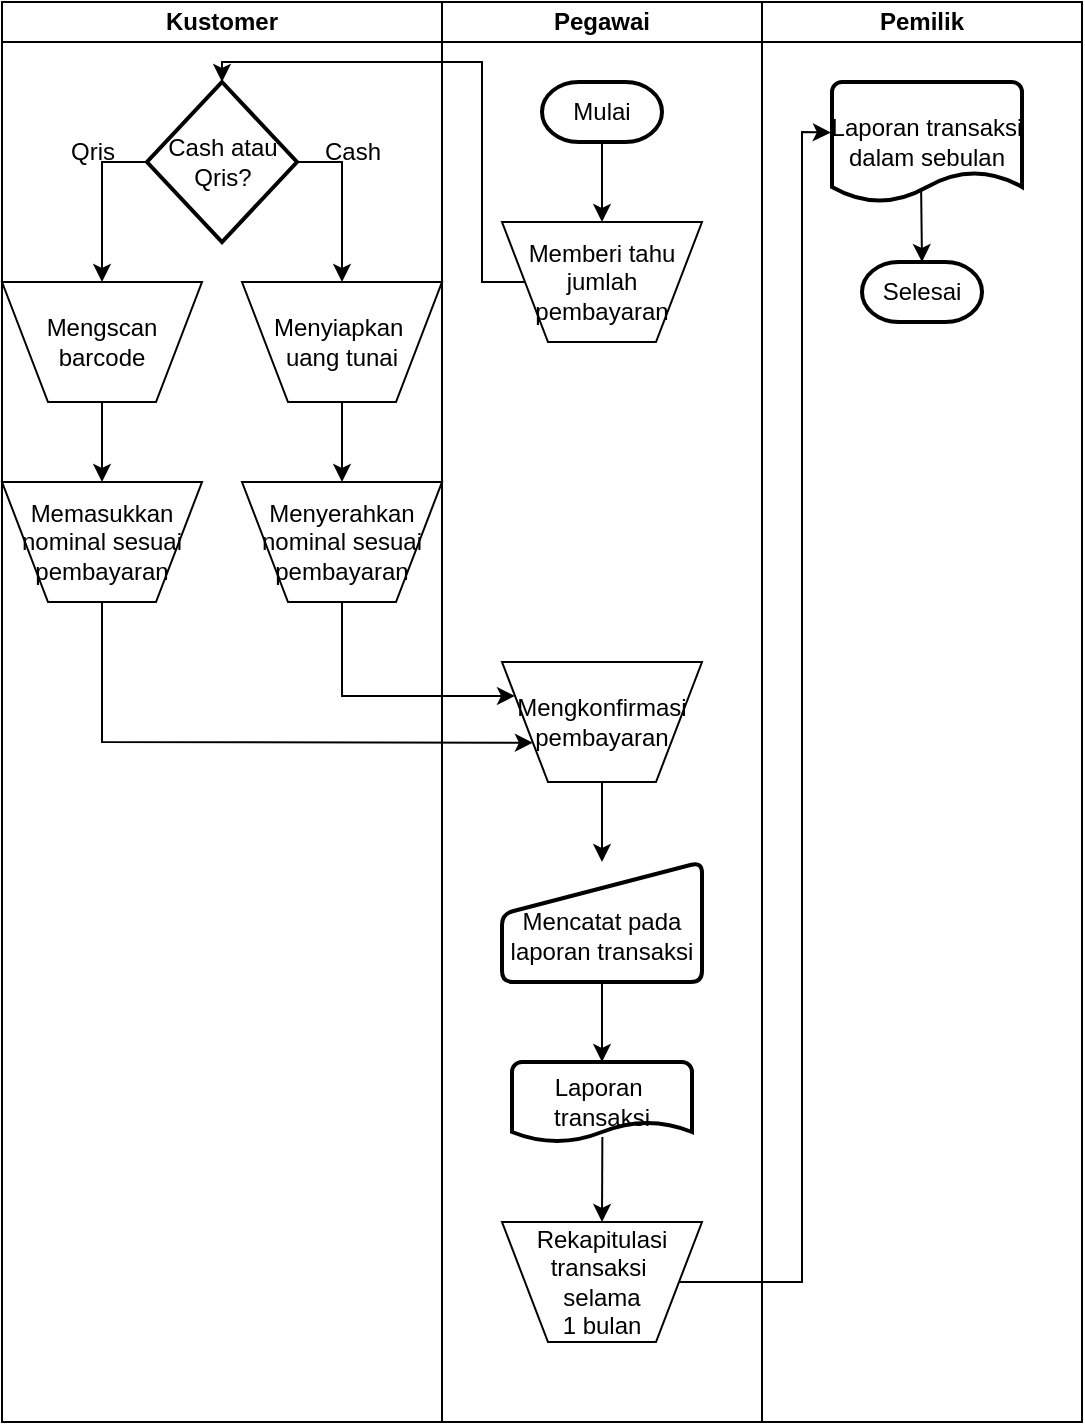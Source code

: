 <mxfile version="26.2.12">
  <diagram name="Halaman-1" id="53NzlIb66p48HWIZmDow">
    <mxGraphModel dx="1961" dy="874" grid="1" gridSize="10" guides="1" tooltips="1" connect="1" arrows="1" fold="1" page="1" pageScale="1" pageWidth="827" pageHeight="1169" math="0" shadow="0">
      <root>
        <mxCell id="0" />
        <mxCell id="1" parent="0" />
        <mxCell id="CA5rDPgPTIMSxNsrrpsZ-1" value="Kustomer" style="swimlane;startSize=20;whiteSpace=wrap;html=1;" vertex="1" parent="1">
          <mxGeometry x="20" y="40" width="220" height="710" as="geometry" />
        </mxCell>
        <mxCell id="CA5rDPgPTIMSxNsrrpsZ-4" value="Cash atau&lt;div&gt;Qris?&lt;/div&gt;" style="strokeWidth=2;html=1;shape=mxgraph.flowchart.decision;whiteSpace=wrap;" vertex="1" parent="CA5rDPgPTIMSxNsrrpsZ-1">
          <mxGeometry x="72.5" y="40" width="75" height="80" as="geometry" />
        </mxCell>
        <mxCell id="CA5rDPgPTIMSxNsrrpsZ-25" value="Mengscan&lt;div&gt;barcode&lt;/div&gt;" style="verticalLabelPosition=middle;verticalAlign=middle;html=1;shape=trapezoid;perimeter=trapezoidPerimeter;whiteSpace=wrap;size=0.23;arcSize=10;flipV=1;labelPosition=center;align=center;" vertex="1" parent="CA5rDPgPTIMSxNsrrpsZ-1">
          <mxGeometry y="140" width="100" height="60" as="geometry" />
        </mxCell>
        <mxCell id="CA5rDPgPTIMSxNsrrpsZ-21" value="Menyiapkan&amp;nbsp;&lt;div&gt;uang tunai&lt;/div&gt;" style="verticalLabelPosition=middle;verticalAlign=middle;html=1;shape=trapezoid;perimeter=trapezoidPerimeter;whiteSpace=wrap;size=0.23;arcSize=10;flipV=1;labelPosition=center;align=center;" vertex="1" parent="CA5rDPgPTIMSxNsrrpsZ-1">
          <mxGeometry x="120" y="140" width="100" height="60" as="geometry" />
        </mxCell>
        <mxCell id="CA5rDPgPTIMSxNsrrpsZ-26" value="" style="endArrow=classic;html=1;rounded=0;exitX=0;exitY=0.5;exitDx=0;exitDy=0;exitPerimeter=0;entryX=0.5;entryY=0;entryDx=0;entryDy=0;" edge="1" parent="CA5rDPgPTIMSxNsrrpsZ-1" source="CA5rDPgPTIMSxNsrrpsZ-4" target="CA5rDPgPTIMSxNsrrpsZ-25">
          <mxGeometry width="50" height="50" relative="1" as="geometry">
            <mxPoint x="310" y="80" as="sourcePoint" />
            <mxPoint x="310" y="120" as="targetPoint" />
            <Array as="points">
              <mxPoint x="50" y="80" />
            </Array>
          </mxGeometry>
        </mxCell>
        <mxCell id="CA5rDPgPTIMSxNsrrpsZ-27" value="" style="endArrow=classic;html=1;rounded=0;exitX=1;exitY=0.5;exitDx=0;exitDy=0;exitPerimeter=0;entryX=0.5;entryY=0;entryDx=0;entryDy=0;" edge="1" parent="CA5rDPgPTIMSxNsrrpsZ-1" source="CA5rDPgPTIMSxNsrrpsZ-4" target="CA5rDPgPTIMSxNsrrpsZ-21">
          <mxGeometry width="50" height="50" relative="1" as="geometry">
            <mxPoint x="320" y="90" as="sourcePoint" />
            <mxPoint x="320" y="130" as="targetPoint" />
            <Array as="points">
              <mxPoint x="170" y="80" />
            </Array>
          </mxGeometry>
        </mxCell>
        <mxCell id="CA5rDPgPTIMSxNsrrpsZ-28" value="Cash" style="text;html=1;align=center;verticalAlign=middle;resizable=0;points=[];autosize=1;strokeColor=none;fillColor=none;" vertex="1" parent="CA5rDPgPTIMSxNsrrpsZ-1">
          <mxGeometry x="150" y="60" width="50" height="30" as="geometry" />
        </mxCell>
        <mxCell id="CA5rDPgPTIMSxNsrrpsZ-29" value="Qris" style="text;html=1;align=center;verticalAlign=middle;resizable=0;points=[];autosize=1;strokeColor=none;fillColor=none;" vertex="1" parent="CA5rDPgPTIMSxNsrrpsZ-1">
          <mxGeometry x="20" y="60" width="50" height="30" as="geometry" />
        </mxCell>
        <mxCell id="CA5rDPgPTIMSxNsrrpsZ-30" value="Memasukkan nominal sesuai&lt;div&gt;pembayaran&lt;/div&gt;" style="verticalLabelPosition=middle;verticalAlign=middle;html=1;shape=trapezoid;perimeter=trapezoidPerimeter;whiteSpace=wrap;size=0.23;arcSize=10;flipV=1;labelPosition=center;align=center;" vertex="1" parent="CA5rDPgPTIMSxNsrrpsZ-1">
          <mxGeometry y="240" width="100" height="60" as="geometry" />
        </mxCell>
        <mxCell id="CA5rDPgPTIMSxNsrrpsZ-31" value="Menyerahkan&lt;div&gt;nominal sesuai&lt;div&gt;pembayaran&lt;/div&gt;&lt;/div&gt;" style="verticalLabelPosition=middle;verticalAlign=middle;html=1;shape=trapezoid;perimeter=trapezoidPerimeter;whiteSpace=wrap;size=0.23;arcSize=10;flipV=1;labelPosition=center;align=center;" vertex="1" parent="CA5rDPgPTIMSxNsrrpsZ-1">
          <mxGeometry x="120" y="240" width="100" height="60" as="geometry" />
        </mxCell>
        <mxCell id="CA5rDPgPTIMSxNsrrpsZ-33" value="" style="endArrow=classic;html=1;rounded=0;exitX=0.5;exitY=1;exitDx=0;exitDy=0;" edge="1" parent="CA5rDPgPTIMSxNsrrpsZ-1" source="CA5rDPgPTIMSxNsrrpsZ-25" target="CA5rDPgPTIMSxNsrrpsZ-30">
          <mxGeometry width="50" height="50" relative="1" as="geometry">
            <mxPoint x="310" y="80" as="sourcePoint" />
            <mxPoint x="310" y="120" as="targetPoint" />
          </mxGeometry>
        </mxCell>
        <mxCell id="CA5rDPgPTIMSxNsrrpsZ-34" value="" style="endArrow=classic;html=1;rounded=0;exitX=0.5;exitY=1;exitDx=0;exitDy=0;entryX=0.5;entryY=0;entryDx=0;entryDy=0;" edge="1" parent="CA5rDPgPTIMSxNsrrpsZ-1" source="CA5rDPgPTIMSxNsrrpsZ-21" target="CA5rDPgPTIMSxNsrrpsZ-31">
          <mxGeometry width="50" height="50" relative="1" as="geometry">
            <mxPoint x="320" y="90" as="sourcePoint" />
            <mxPoint x="320" y="130" as="targetPoint" />
          </mxGeometry>
        </mxCell>
        <mxCell id="CA5rDPgPTIMSxNsrrpsZ-9" value="Pegawai" style="swimlane;startSize=20;whiteSpace=wrap;html=1;" vertex="1" parent="1">
          <mxGeometry x="240" y="40" width="160" height="710" as="geometry" />
        </mxCell>
        <mxCell id="CA5rDPgPTIMSxNsrrpsZ-2" value="Mulai" style="strokeWidth=2;html=1;shape=mxgraph.flowchart.terminator;whiteSpace=wrap;" vertex="1" parent="CA5rDPgPTIMSxNsrrpsZ-9">
          <mxGeometry x="50" y="40" width="60" height="30" as="geometry" />
        </mxCell>
        <mxCell id="CA5rDPgPTIMSxNsrrpsZ-3" value="Memberi tahu&lt;div&gt;jumlah&lt;/div&gt;&lt;div&gt;pembayaran&lt;/div&gt;" style="verticalLabelPosition=middle;verticalAlign=middle;html=1;shape=trapezoid;perimeter=trapezoidPerimeter;whiteSpace=wrap;size=0.23;arcSize=10;flipV=1;labelPosition=center;align=center;" vertex="1" parent="CA5rDPgPTIMSxNsrrpsZ-9">
          <mxGeometry x="30" y="110" width="100" height="60" as="geometry" />
        </mxCell>
        <mxCell id="CA5rDPgPTIMSxNsrrpsZ-5" value="" style="endArrow=classic;html=1;rounded=0;exitX=0.5;exitY=1;exitDx=0;exitDy=0;exitPerimeter=0;entryX=0.5;entryY=0;entryDx=0;entryDy=0;" edge="1" parent="CA5rDPgPTIMSxNsrrpsZ-9" source="CA5rDPgPTIMSxNsrrpsZ-2" target="CA5rDPgPTIMSxNsrrpsZ-3">
          <mxGeometry width="50" height="50" relative="1" as="geometry">
            <mxPoint x="310" y="340" as="sourcePoint" />
            <mxPoint x="360" y="290" as="targetPoint" />
          </mxGeometry>
        </mxCell>
        <mxCell id="CA5rDPgPTIMSxNsrrpsZ-32" value="Mengkonfirmasi&lt;br&gt;&lt;div&gt;pembayaran&lt;/div&gt;" style="verticalLabelPosition=middle;verticalAlign=middle;html=1;shape=trapezoid;perimeter=trapezoidPerimeter;whiteSpace=wrap;size=0.23;arcSize=10;flipV=1;labelPosition=center;align=center;" vertex="1" parent="CA5rDPgPTIMSxNsrrpsZ-9">
          <mxGeometry x="30" y="330" width="100" height="60" as="geometry" />
        </mxCell>
        <mxCell id="CA5rDPgPTIMSxNsrrpsZ-38" value="&lt;div&gt;&lt;br&gt;&lt;/div&gt;Mencatat pada&lt;div&gt;laporan transaksi&lt;/div&gt;" style="html=1;strokeWidth=2;shape=manualInput;whiteSpace=wrap;rounded=1;size=26;arcSize=11;" vertex="1" parent="CA5rDPgPTIMSxNsrrpsZ-9">
          <mxGeometry x="30" y="430" width="100" height="60" as="geometry" />
        </mxCell>
        <mxCell id="CA5rDPgPTIMSxNsrrpsZ-39" value="" style="endArrow=classic;html=1;rounded=0;exitX=0.5;exitY=1;exitDx=0;exitDy=0;entryX=0.5;entryY=0;entryDx=0;entryDy=0;" edge="1" parent="CA5rDPgPTIMSxNsrrpsZ-9" source="CA5rDPgPTIMSxNsrrpsZ-32" target="CA5rDPgPTIMSxNsrrpsZ-38">
          <mxGeometry width="50" height="50" relative="1" as="geometry">
            <mxPoint x="-40" y="210" as="sourcePoint" />
            <mxPoint x="-40" y="250" as="targetPoint" />
          </mxGeometry>
        </mxCell>
        <mxCell id="CA5rDPgPTIMSxNsrrpsZ-40" value="Laporan&amp;nbsp;&lt;div&gt;transaksi&lt;/div&gt;" style="strokeWidth=2;html=1;shape=mxgraph.flowchart.document2;whiteSpace=wrap;size=0.25;" vertex="1" parent="CA5rDPgPTIMSxNsrrpsZ-9">
          <mxGeometry x="35" y="530" width="90" height="40" as="geometry" />
        </mxCell>
        <mxCell id="CA5rDPgPTIMSxNsrrpsZ-41" value="Rekapitulasi&lt;div&gt;transaksi&amp;nbsp;&lt;/div&gt;&lt;div&gt;selama&lt;/div&gt;&lt;div&gt;1 bulan&lt;/div&gt;" style="verticalLabelPosition=middle;verticalAlign=middle;html=1;shape=trapezoid;perimeter=trapezoidPerimeter;whiteSpace=wrap;size=0.23;arcSize=10;flipV=1;labelPosition=center;align=center;" vertex="1" parent="CA5rDPgPTIMSxNsrrpsZ-9">
          <mxGeometry x="30" y="610" width="100" height="60" as="geometry" />
        </mxCell>
        <mxCell id="CA5rDPgPTIMSxNsrrpsZ-44" value="" style="endArrow=classic;html=1;rounded=0;exitX=0.5;exitY=1;exitDx=0;exitDy=0;entryX=0.5;entryY=0;entryDx=0;entryDy=0;entryPerimeter=0;" edge="1" parent="CA5rDPgPTIMSxNsrrpsZ-9" source="CA5rDPgPTIMSxNsrrpsZ-38" target="CA5rDPgPTIMSxNsrrpsZ-40">
          <mxGeometry width="50" height="50" relative="1" as="geometry">
            <mxPoint x="90" y="400" as="sourcePoint" />
            <mxPoint x="90" y="440" as="targetPoint" />
          </mxGeometry>
        </mxCell>
        <mxCell id="CA5rDPgPTIMSxNsrrpsZ-45" value="" style="endArrow=classic;html=1;rounded=0;exitX=0.502;exitY=0.939;exitDx=0;exitDy=0;exitPerimeter=0;entryX=0.5;entryY=0;entryDx=0;entryDy=0;" edge="1" parent="CA5rDPgPTIMSxNsrrpsZ-9" source="CA5rDPgPTIMSxNsrrpsZ-40" target="CA5rDPgPTIMSxNsrrpsZ-41">
          <mxGeometry width="50" height="50" relative="1" as="geometry">
            <mxPoint x="100" y="410" as="sourcePoint" />
            <mxPoint x="120" y="590" as="targetPoint" />
          </mxGeometry>
        </mxCell>
        <mxCell id="CA5rDPgPTIMSxNsrrpsZ-15" value="Pemilik" style="swimlane;startSize=20;whiteSpace=wrap;html=1;" vertex="1" parent="1">
          <mxGeometry x="400" y="40" width="160" height="710" as="geometry" />
        </mxCell>
        <mxCell id="CA5rDPgPTIMSxNsrrpsZ-42" value="Laporan&amp;nbsp;&lt;span style=&quot;background-color: transparent; color: light-dark(rgb(0, 0, 0), rgb(255, 255, 255));&quot;&gt;transaksi&lt;/span&gt;&lt;div&gt;dalam sebulan&lt;/div&gt;" style="strokeWidth=2;html=1;shape=mxgraph.flowchart.document2;whiteSpace=wrap;size=0.25;" vertex="1" parent="CA5rDPgPTIMSxNsrrpsZ-15">
          <mxGeometry x="35" y="40" width="95" height="60" as="geometry" />
        </mxCell>
        <mxCell id="CA5rDPgPTIMSxNsrrpsZ-43" value="Selesai" style="strokeWidth=2;html=1;shape=mxgraph.flowchart.terminator;whiteSpace=wrap;" vertex="1" parent="CA5rDPgPTIMSxNsrrpsZ-15">
          <mxGeometry x="50" y="130" width="60" height="30" as="geometry" />
        </mxCell>
        <mxCell id="CA5rDPgPTIMSxNsrrpsZ-47" value="" style="endArrow=classic;html=1;rounded=0;exitX=0.469;exitY=0.888;exitDx=0;exitDy=0;exitPerimeter=0;entryX=0.5;entryY=0;entryDx=0;entryDy=0;entryPerimeter=0;" edge="1" parent="CA5rDPgPTIMSxNsrrpsZ-15" source="CA5rDPgPTIMSxNsrrpsZ-42" target="CA5rDPgPTIMSxNsrrpsZ-43">
          <mxGeometry width="50" height="50" relative="1" as="geometry">
            <mxPoint x="-60" y="588" as="sourcePoint" />
            <mxPoint x="-60" y="630" as="targetPoint" />
          </mxGeometry>
        </mxCell>
        <mxCell id="CA5rDPgPTIMSxNsrrpsZ-6" value="" style="endArrow=classic;html=1;rounded=0;exitX=0;exitY=0.5;exitDx=0;exitDy=0;entryX=0.5;entryY=0;entryDx=0;entryDy=0;entryPerimeter=0;" edge="1" parent="1" source="CA5rDPgPTIMSxNsrrpsZ-3" target="CA5rDPgPTIMSxNsrrpsZ-4">
          <mxGeometry width="50" height="50" relative="1" as="geometry">
            <mxPoint x="170" y="120" as="sourcePoint" />
            <mxPoint x="170" y="160" as="targetPoint" />
            <Array as="points">
              <mxPoint x="260" y="180" />
              <mxPoint x="260" y="70" />
              <mxPoint x="130" y="70" />
            </Array>
          </mxGeometry>
        </mxCell>
        <mxCell id="CA5rDPgPTIMSxNsrrpsZ-35" value="" style="endArrow=classic;html=1;rounded=0;exitX=0.5;exitY=1;exitDx=0;exitDy=0;entryX=0;entryY=0.75;entryDx=0;entryDy=0;" edge="1" parent="1" source="CA5rDPgPTIMSxNsrrpsZ-30" target="CA5rDPgPTIMSxNsrrpsZ-32">
          <mxGeometry width="50" height="50" relative="1" as="geometry">
            <mxPoint x="80" y="250" as="sourcePoint" />
            <mxPoint x="80" y="290" as="targetPoint" />
            <Array as="points">
              <mxPoint x="70" y="410" />
            </Array>
          </mxGeometry>
        </mxCell>
        <mxCell id="CA5rDPgPTIMSxNsrrpsZ-36" value="" style="endArrow=classic;html=1;rounded=0;exitX=0.5;exitY=1;exitDx=0;exitDy=0;entryX=0;entryY=0.25;entryDx=0;entryDy=0;" edge="1" parent="1" source="CA5rDPgPTIMSxNsrrpsZ-31" target="CA5rDPgPTIMSxNsrrpsZ-32">
          <mxGeometry width="50" height="50" relative="1" as="geometry">
            <mxPoint x="90" y="260" as="sourcePoint" />
            <mxPoint x="90" y="300" as="targetPoint" />
            <Array as="points">
              <mxPoint x="190" y="387" />
            </Array>
          </mxGeometry>
        </mxCell>
        <mxCell id="CA5rDPgPTIMSxNsrrpsZ-46" value="" style="endArrow=classic;html=1;rounded=0;exitX=1;exitY=0.5;exitDx=0;exitDy=0;entryX=-0.006;entryY=0.421;entryDx=0;entryDy=0;entryPerimeter=0;" edge="1" parent="1" source="CA5rDPgPTIMSxNsrrpsZ-41" target="CA5rDPgPTIMSxNsrrpsZ-42">
          <mxGeometry width="50" height="50" relative="1" as="geometry">
            <mxPoint x="330" y="618" as="sourcePoint" />
            <mxPoint x="330" y="660" as="targetPoint" />
            <Array as="points">
              <mxPoint x="420" y="680" />
              <mxPoint x="420" y="105" />
            </Array>
          </mxGeometry>
        </mxCell>
      </root>
    </mxGraphModel>
  </diagram>
</mxfile>
